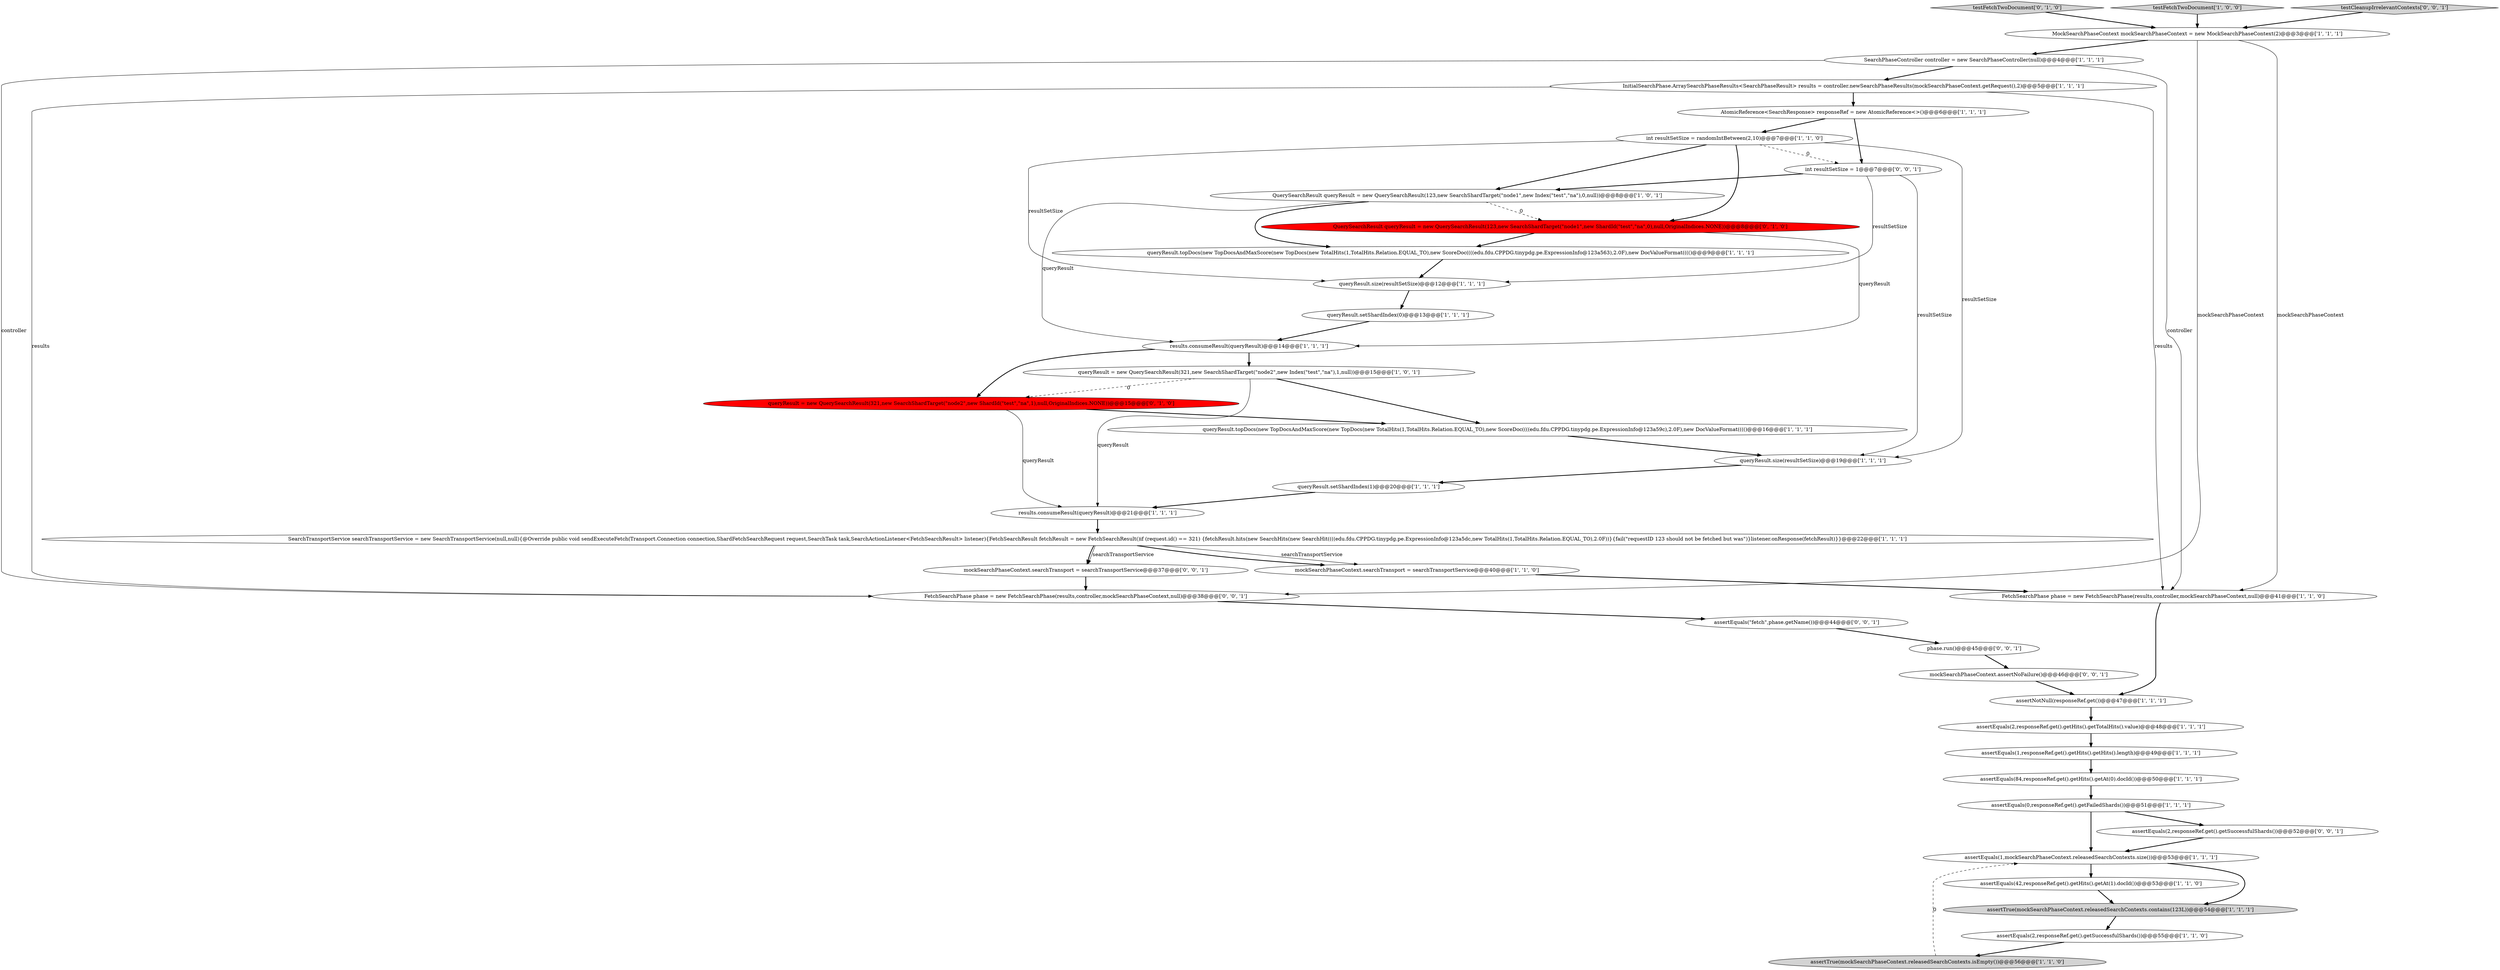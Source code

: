 digraph {
38 [style = filled, label = "phase.run()@@@45@@@['0', '0', '1']", fillcolor = white, shape = ellipse image = "AAA0AAABBB3BBB"];
5 [style = filled, label = "int resultSetSize = randomIntBetween(2,10)@@@7@@@['1', '1', '0']", fillcolor = white, shape = ellipse image = "AAA0AAABBB1BBB"];
6 [style = filled, label = "MockSearchPhaseContext mockSearchPhaseContext = new MockSearchPhaseContext(2)@@@3@@@['1', '1', '1']", fillcolor = white, shape = ellipse image = "AAA0AAABBB1BBB"];
11 [style = filled, label = "assertEquals(42,responseRef.get().getHits().getAt(1).docId())@@@53@@@['1', '1', '0']", fillcolor = white, shape = ellipse image = "AAA0AAABBB1BBB"];
22 [style = filled, label = "assertNotNull(responseRef.get())@@@47@@@['1', '1', '1']", fillcolor = white, shape = ellipse image = "AAA0AAABBB1BBB"];
31 [style = filled, label = "testFetchTwoDocument['0', '1', '0']", fillcolor = lightgray, shape = diamond image = "AAA0AAABBB2BBB"];
37 [style = filled, label = "mockSearchPhaseContext.assertNoFailure()@@@46@@@['0', '0', '1']", fillcolor = white, shape = ellipse image = "AAA0AAABBB3BBB"];
28 [style = filled, label = "testFetchTwoDocument['1', '0', '0']", fillcolor = lightgray, shape = diamond image = "AAA0AAABBB1BBB"];
33 [style = filled, label = "mockSearchPhaseContext.searchTransport = searchTransportService@@@37@@@['0', '0', '1']", fillcolor = white, shape = ellipse image = "AAA0AAABBB3BBB"];
29 [style = filled, label = "QuerySearchResult queryResult = new QuerySearchResult(123,new SearchShardTarget(\"node1\",new ShardId(\"test\",\"na\",0),null,OriginalIndices.NONE))@@@8@@@['0', '1', '0']", fillcolor = red, shape = ellipse image = "AAA1AAABBB2BBB"];
1 [style = filled, label = "assertTrue(mockSearchPhaseContext.releasedSearchContexts.contains(123L))@@@54@@@['1', '1', '1']", fillcolor = lightgray, shape = ellipse image = "AAA0AAABBB1BBB"];
17 [style = filled, label = "AtomicReference<SearchResponse> responseRef = new AtomicReference<>()@@@6@@@['1', '1', '1']", fillcolor = white, shape = ellipse image = "AAA0AAABBB1BBB"];
9 [style = filled, label = "queryResult.size(resultSetSize)@@@12@@@['1', '1', '1']", fillcolor = white, shape = ellipse image = "AAA0AAABBB1BBB"];
36 [style = filled, label = "testCleanupIrrelevantContexts['0', '0', '1']", fillcolor = lightgray, shape = diamond image = "AAA0AAABBB3BBB"];
21 [style = filled, label = "queryResult.setShardIndex(1)@@@20@@@['1', '1', '1']", fillcolor = white, shape = ellipse image = "AAA0AAABBB1BBB"];
26 [style = filled, label = "FetchSearchPhase phase = new FetchSearchPhase(results,controller,mockSearchPhaseContext,null)@@@41@@@['1', '1', '0']", fillcolor = white, shape = ellipse image = "AAA0AAABBB1BBB"];
3 [style = filled, label = "assertTrue(mockSearchPhaseContext.releasedSearchContexts.isEmpty())@@@56@@@['1', '1', '0']", fillcolor = lightgray, shape = ellipse image = "AAA0AAABBB1BBB"];
8 [style = filled, label = "InitialSearchPhase.ArraySearchPhaseResults<SearchPhaseResult> results = controller.newSearchPhaseResults(mockSearchPhaseContext.getRequest(),2)@@@5@@@['1', '1', '1']", fillcolor = white, shape = ellipse image = "AAA0AAABBB1BBB"];
12 [style = filled, label = "results.consumeResult(queryResult)@@@14@@@['1', '1', '1']", fillcolor = white, shape = ellipse image = "AAA0AAABBB1BBB"];
4 [style = filled, label = "queryResult = new QuerySearchResult(321,new SearchShardTarget(\"node2\",new Index(\"test\",\"na\"),1,null))@@@15@@@['1', '0', '1']", fillcolor = white, shape = ellipse image = "AAA0AAABBB1BBB"];
19 [style = filled, label = "queryResult.size(resultSetSize)@@@19@@@['1', '1', '1']", fillcolor = white, shape = ellipse image = "AAA0AAABBB1BBB"];
13 [style = filled, label = "queryResult.topDocs(new TopDocsAndMaxScore(new TopDocs(new TotalHits(1,TotalHits.Relation.EQUAL_TO),new ScoreDoc((((edu.fdu.CPPDG.tinypdg.pe.ExpressionInfo@123a59c),2.0F),new DocValueFormat(((()@@@16@@@['1', '1', '1']", fillcolor = white, shape = ellipse image = "AAA0AAABBB1BBB"];
24 [style = filled, label = "queryResult.setShardIndex(0)@@@13@@@['1', '1', '1']", fillcolor = white, shape = ellipse image = "AAA0AAABBB1BBB"];
35 [style = filled, label = "int resultSetSize = 1@@@7@@@['0', '0', '1']", fillcolor = white, shape = ellipse image = "AAA0AAABBB3BBB"];
16 [style = filled, label = "assertEquals(1,responseRef.get().getHits().getHits().length)@@@49@@@['1', '1', '1']", fillcolor = white, shape = ellipse image = "AAA0AAABBB1BBB"];
32 [style = filled, label = "FetchSearchPhase phase = new FetchSearchPhase(results,controller,mockSearchPhaseContext,null)@@@38@@@['0', '0', '1']", fillcolor = white, shape = ellipse image = "AAA0AAABBB3BBB"];
25 [style = filled, label = "assertEquals(0,responseRef.get().getFailedShards())@@@51@@@['1', '1', '1']", fillcolor = white, shape = ellipse image = "AAA0AAABBB1BBB"];
30 [style = filled, label = "queryResult = new QuerySearchResult(321,new SearchShardTarget(\"node2\",new ShardId(\"test\",\"na\",1),null,OriginalIndices.NONE))@@@15@@@['0', '1', '0']", fillcolor = red, shape = ellipse image = "AAA1AAABBB2BBB"];
39 [style = filled, label = "assertEquals(\"fetch\",phase.getName())@@@44@@@['0', '0', '1']", fillcolor = white, shape = ellipse image = "AAA0AAABBB3BBB"];
20 [style = filled, label = "mockSearchPhaseContext.searchTransport = searchTransportService@@@40@@@['1', '1', '0']", fillcolor = white, shape = ellipse image = "AAA0AAABBB1BBB"];
34 [style = filled, label = "assertEquals(2,responseRef.get().getSuccessfulShards())@@@52@@@['0', '0', '1']", fillcolor = white, shape = ellipse image = "AAA0AAABBB3BBB"];
18 [style = filled, label = "assertEquals(1,mockSearchPhaseContext.releasedSearchContexts.size())@@@53@@@['1', '1', '1']", fillcolor = white, shape = ellipse image = "AAA0AAABBB1BBB"];
10 [style = filled, label = "QuerySearchResult queryResult = new QuerySearchResult(123,new SearchShardTarget(\"node1\",new Index(\"test\",\"na\"),0,null))@@@8@@@['1', '0', '1']", fillcolor = white, shape = ellipse image = "AAA0AAABBB1BBB"];
23 [style = filled, label = "assertEquals(2,responseRef.get().getHits().getTotalHits().value)@@@48@@@['1', '1', '1']", fillcolor = white, shape = ellipse image = "AAA0AAABBB1BBB"];
7 [style = filled, label = "results.consumeResult(queryResult)@@@21@@@['1', '1', '1']", fillcolor = white, shape = ellipse image = "AAA0AAABBB1BBB"];
27 [style = filled, label = "assertEquals(84,responseRef.get().getHits().getAt(0).docId())@@@50@@@['1', '1', '1']", fillcolor = white, shape = ellipse image = "AAA0AAABBB1BBB"];
2 [style = filled, label = "SearchPhaseController controller = new SearchPhaseController(null)@@@4@@@['1', '1', '1']", fillcolor = white, shape = ellipse image = "AAA0AAABBB1BBB"];
0 [style = filled, label = "queryResult.topDocs(new TopDocsAndMaxScore(new TopDocs(new TotalHits(1,TotalHits.Relation.EQUAL_TO),new ScoreDoc((((edu.fdu.CPPDG.tinypdg.pe.ExpressionInfo@123a563),2.0F),new DocValueFormat(((()@@@9@@@['1', '1', '1']", fillcolor = white, shape = ellipse image = "AAA0AAABBB1BBB"];
15 [style = filled, label = "assertEquals(2,responseRef.get().getSuccessfulShards())@@@55@@@['1', '1', '0']", fillcolor = white, shape = ellipse image = "AAA0AAABBB1BBB"];
14 [style = filled, label = "SearchTransportService searchTransportService = new SearchTransportService(null,null){@Override public void sendExecuteFetch(Transport.Connection connection,ShardFetchSearchRequest request,SearchTask task,SearchActionListener<FetchSearchResult> listener){FetchSearchResult fetchResult = new FetchSearchResult()if (request.id() == 321) {fetchResult.hits(new SearchHits(new SearchHit((((edu.fdu.CPPDG.tinypdg.pe.ExpressionInfo@123a5dc,new TotalHits(1,TotalHits.Relation.EQUAL_TO),2.0F))}{fail(\"requestID 123 should not be fetched but was\")}listener.onResponse(fetchResult)}}@@@22@@@['1', '1', '1']", fillcolor = white, shape = ellipse image = "AAA0AAABBB1BBB"];
36->6 [style = bold, label=""];
5->29 [style = bold, label=""];
5->10 [style = bold, label=""];
30->7 [style = solid, label="queryResult"];
17->5 [style = bold, label=""];
0->9 [style = bold, label=""];
24->12 [style = bold, label=""];
23->16 [style = bold, label=""];
28->6 [style = bold, label=""];
30->13 [style = bold, label=""];
29->12 [style = solid, label="queryResult"];
16->27 [style = bold, label=""];
25->34 [style = bold, label=""];
2->26 [style = solid, label="controller"];
11->1 [style = bold, label=""];
20->26 [style = bold, label=""];
8->26 [style = solid, label="results"];
1->15 [style = bold, label=""];
14->20 [style = solid, label="searchTransportService"];
3->18 [style = dashed, label="0"];
4->13 [style = bold, label=""];
18->11 [style = bold, label=""];
25->18 [style = bold, label=""];
29->0 [style = bold, label=""];
34->18 [style = bold, label=""];
4->30 [style = dashed, label="0"];
12->30 [style = bold, label=""];
8->32 [style = solid, label="results"];
10->29 [style = dashed, label="0"];
15->3 [style = bold, label=""];
35->9 [style = solid, label="resultSetSize"];
35->19 [style = solid, label="resultSetSize"];
22->23 [style = bold, label=""];
6->26 [style = solid, label="mockSearchPhaseContext"];
14->33 [style = bold, label=""];
26->22 [style = bold, label=""];
4->7 [style = solid, label="queryResult"];
10->12 [style = solid, label="queryResult"];
7->14 [style = bold, label=""];
6->2 [style = bold, label=""];
5->9 [style = solid, label="resultSetSize"];
8->17 [style = bold, label=""];
37->22 [style = bold, label=""];
13->19 [style = bold, label=""];
31->6 [style = bold, label=""];
5->35 [style = dashed, label="0"];
12->4 [style = bold, label=""];
18->1 [style = bold, label=""];
38->37 [style = bold, label=""];
6->32 [style = solid, label="mockSearchPhaseContext"];
5->19 [style = solid, label="resultSetSize"];
10->0 [style = bold, label=""];
39->38 [style = bold, label=""];
21->7 [style = bold, label=""];
33->32 [style = bold, label=""];
2->32 [style = solid, label="controller"];
32->39 [style = bold, label=""];
35->10 [style = bold, label=""];
14->33 [style = solid, label="searchTransportService"];
27->25 [style = bold, label=""];
9->24 [style = bold, label=""];
2->8 [style = bold, label=""];
14->20 [style = bold, label=""];
17->35 [style = bold, label=""];
19->21 [style = bold, label=""];
}
